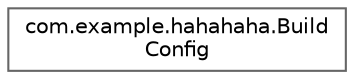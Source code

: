 digraph "Graphical Class Hierarchy"
{
 // LATEX_PDF_SIZE
  bgcolor="transparent";
  edge [fontname=Helvetica,fontsize=10,labelfontname=Helvetica,labelfontsize=10];
  node [fontname=Helvetica,fontsize=10,shape=box,height=0.2,width=0.4];
  rankdir="LR";
  Node0 [id="Node000000",label="com.example.hahahaha.Build\lConfig",height=0.2,width=0.4,color="grey40", fillcolor="white", style="filled",URL="$classcom_1_1example_1_1hahahaha_1_1_build_config.html",tooltip=" "];
}
